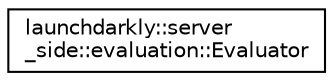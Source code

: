 digraph "Graphical Class Hierarchy"
{
 // LATEX_PDF_SIZE
  edge [fontname="Helvetica",fontsize="10",labelfontname="Helvetica",labelfontsize="10"];
  node [fontname="Helvetica",fontsize="10",shape=record];
  rankdir="LR";
  Node0 [label="launchdarkly::server\l_side::evaluation::Evaluator",height=0.2,width=0.4,color="black", fillcolor="white", style="filled",URL="$classlaunchdarkly_1_1server__side_1_1evaluation_1_1Evaluator.html",tooltip=" "];
}
